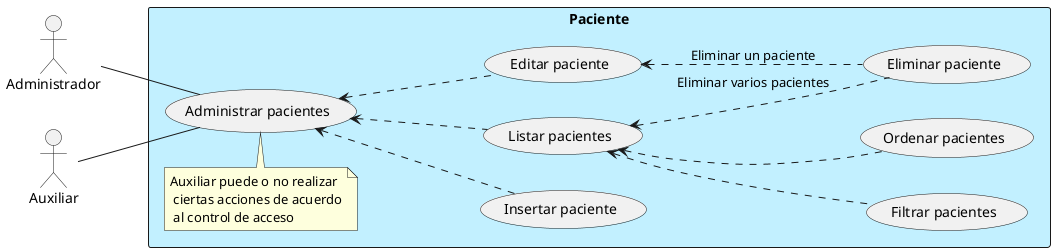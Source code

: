 @startuml
left to right direction
actor Administrador
actor Auxiliar

rectangle Paciente #Application {
  usecase "Insertar paciente" as C
  usecase "Listar pacientes" as R
  usecase "Editar paciente" as U
  usecase "Eliminar paciente" as D
  usecase "Filtrar pacientes" as Searchable
  usecase "Ordenar pacientes" as Sortable
  usecase "Administrar pacientes" as CRUD
  note "Auxiliar puede o no realizar\r\n ciertas acciones de acuerdo\r\n al control de acceso" as Acl
}

CRUD <--. C
CRUD <--. R
CRUD <--. U

R <.. Searchable
R <.. Sortable
U <.. D: "Eliminar un paciente"
R <.. D: "Eliminar varios pacientes"

Administrador -- CRUD
Auxiliar -- CRUD
Acl - CRUD
@enduml